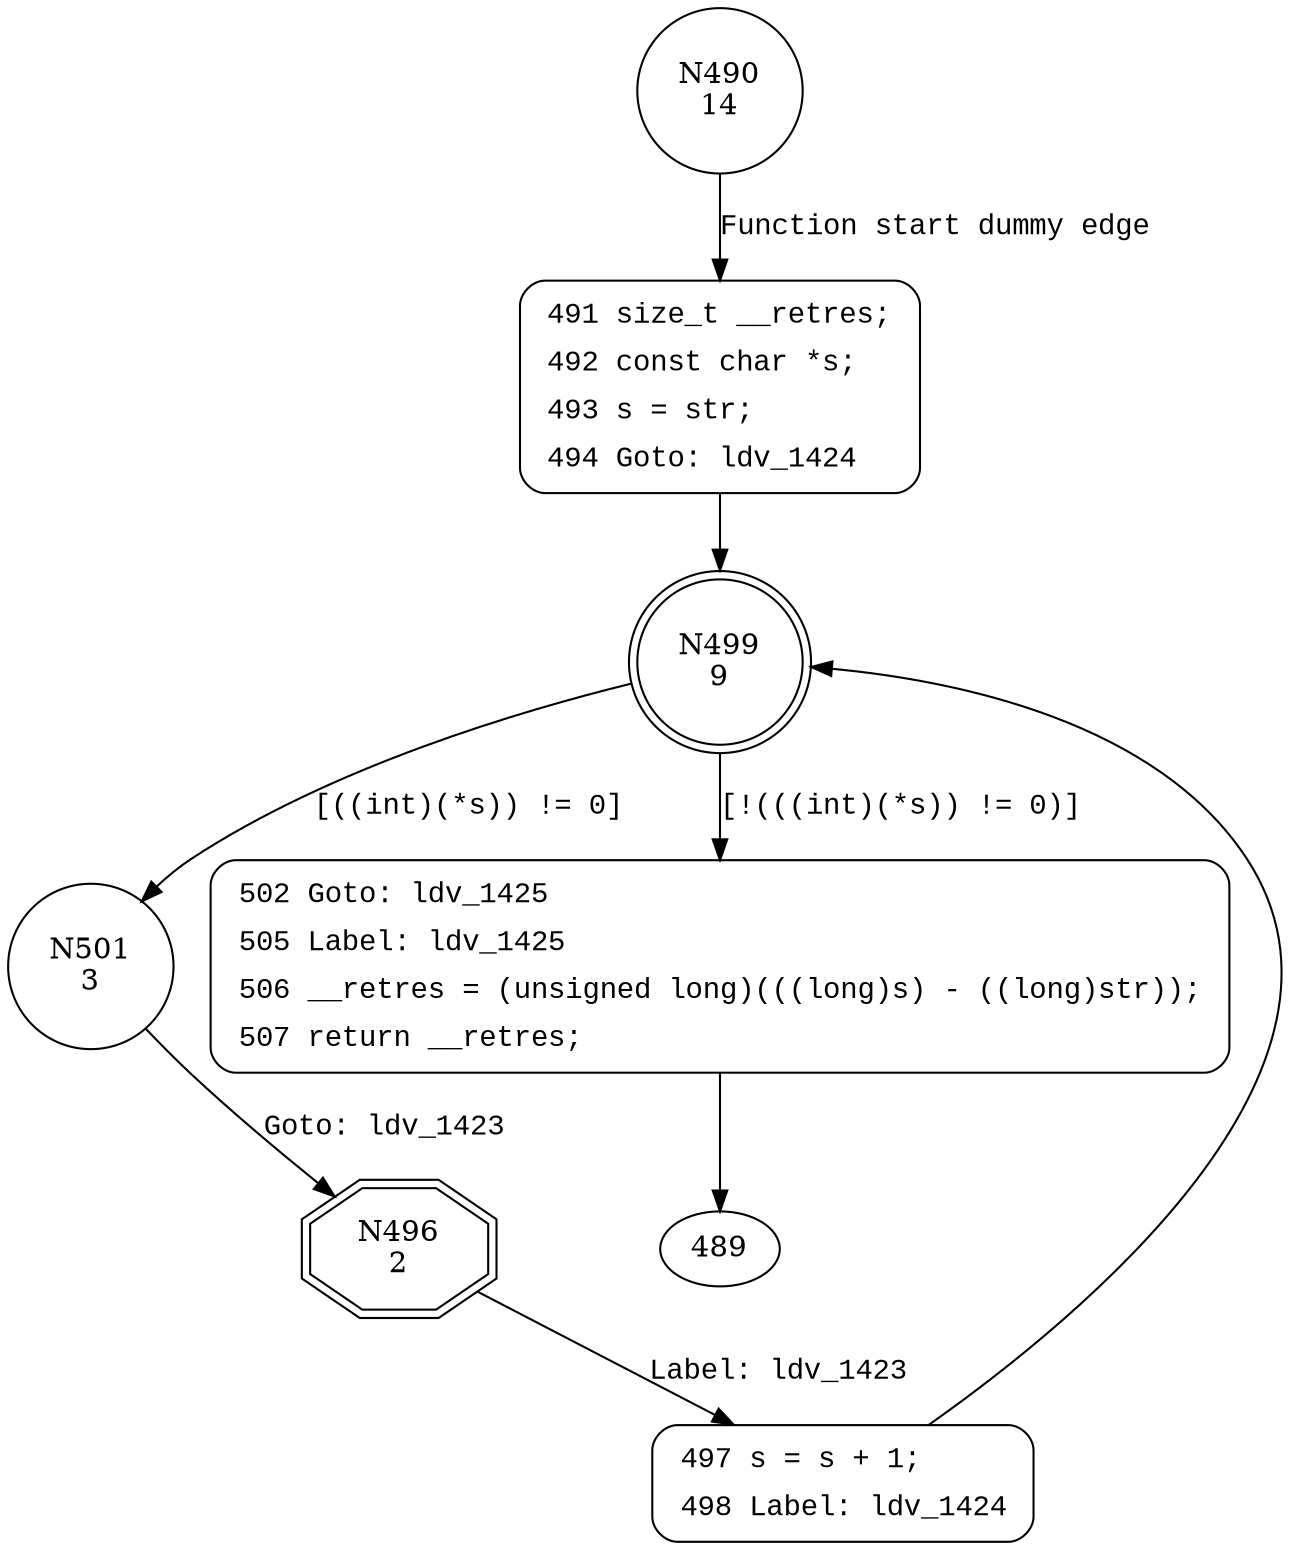 digraph ldv_strlen {
490 [shape="circle" label="N490\n14"]
491 [shape="circle" label="N491\n13"]
499 [shape="doublecircle" label="N499\n9"]
501 [shape="circle" label="N501\n3"]
502 [shape="circle" label="N502\n8"]
496 [shape="doubleoctagon" label="N496\n2"]
497 [shape="circle" label="N497\n1"]
491 [style="filled,bold" penwidth="1" fillcolor="white" fontname="Courier New" shape="Mrecord" label=<<table border="0" cellborder="0" cellpadding="3" bgcolor="white"><tr><td align="right">491</td><td align="left">size_t __retres;</td></tr><tr><td align="right">492</td><td align="left">const char *s;</td></tr><tr><td align="right">493</td><td align="left">s = str;</td></tr><tr><td align="right">494</td><td align="left">Goto: ldv_1424</td></tr></table>>]
491 -> 499[label=""]
502 [style="filled,bold" penwidth="1" fillcolor="white" fontname="Courier New" shape="Mrecord" label=<<table border="0" cellborder="0" cellpadding="3" bgcolor="white"><tr><td align="right">502</td><td align="left">Goto: ldv_1425</td></tr><tr><td align="right">505</td><td align="left">Label: ldv_1425</td></tr><tr><td align="right">506</td><td align="left">__retres = (unsigned long)(((long)s) - ((long)str));</td></tr><tr><td align="right">507</td><td align="left">return __retres;</td></tr></table>>]
502 -> 489[label=""]
497 [style="filled,bold" penwidth="1" fillcolor="white" fontname="Courier New" shape="Mrecord" label=<<table border="0" cellborder="0" cellpadding="3" bgcolor="white"><tr><td align="right">497</td><td align="left">s = s + 1;</td></tr><tr><td align="right">498</td><td align="left">Label: ldv_1424</td></tr></table>>]
497 -> 499[label=""]
490 -> 491 [label="Function start dummy edge" fontname="Courier New"]
499 -> 501 [label="[((int)(*s)) != 0]" fontname="Courier New"]
499 -> 502 [label="[!(((int)(*s)) != 0)]" fontname="Courier New"]
501 -> 496 [label="Goto: ldv_1423" fontname="Courier New"]
496 -> 497 [label="Label: ldv_1423" fontname="Courier New"]
}